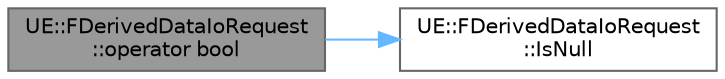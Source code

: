 digraph "UE::FDerivedDataIoRequest::operator bool"
{
 // INTERACTIVE_SVG=YES
 // LATEX_PDF_SIZE
  bgcolor="transparent";
  edge [fontname=Helvetica,fontsize=10,labelfontname=Helvetica,labelfontsize=10];
  node [fontname=Helvetica,fontsize=10,shape=box,height=0.2,width=0.4];
  rankdir="LR";
  Node1 [id="Node000001",label="UE::FDerivedDataIoRequest\l::operator bool",height=0.2,width=0.4,color="gray40", fillcolor="grey60", style="filled", fontcolor="black",tooltip="Returns true if this is a non-null request."];
  Node1 -> Node2 [id="edge1_Node000001_Node000002",color="steelblue1",style="solid",tooltip=" "];
  Node2 [id="Node000002",label="UE::FDerivedDataIoRequest\l::IsNull",height=0.2,width=0.4,color="grey40", fillcolor="white", style="filled",URL="$d6/d59/classUE_1_1FDerivedDataIoRequest.html#a1e9083db054257cd1855b45f7aab3fbe",tooltip="Returns true if this is a null request."];
}
